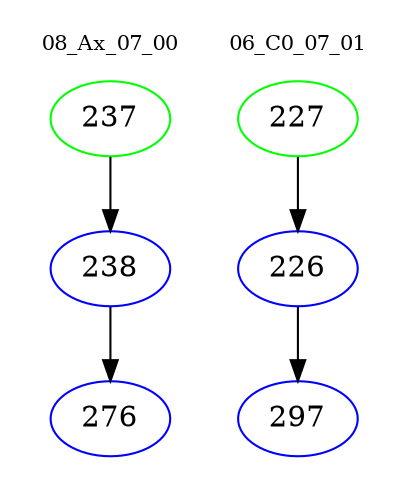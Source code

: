 digraph{
subgraph cluster_0 {
color = white
label = "08_Ax_07_00";
fontsize=10;
T0_237 [label="237", color="green"]
T0_237 -> T0_238 [color="black"]
T0_238 [label="238", color="blue"]
T0_238 -> T0_276 [color="black"]
T0_276 [label="276", color="blue"]
}
subgraph cluster_1 {
color = white
label = "06_C0_07_01";
fontsize=10;
T1_227 [label="227", color="green"]
T1_227 -> T1_226 [color="black"]
T1_226 [label="226", color="blue"]
T1_226 -> T1_297 [color="black"]
T1_297 [label="297", color="blue"]
}
}
